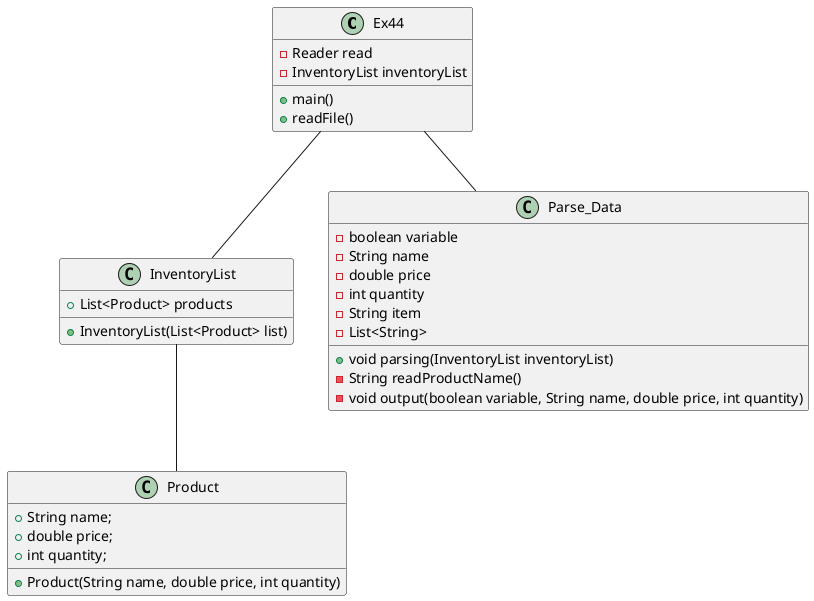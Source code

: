 @startuml
'https://plantuml.com/sequence-diagram

class Ex44{
    - Reader read
    - InventoryList inventoryList

    + main()
    + readFile()
}

class InventoryList{
    +List<Product> products

    +InventoryList(List<Product> list)
}

class Product{
    + String name;
    + double price;
    + int quantity;

    +Product(String name, double price, int quantity)
}

Class Parse_Data{
     - boolean variable
     - String name
     - double price
     - int quantity
     - String item
     - List<String>

    + void parsing(InventoryList inventoryList)
    - String readProductName()
    - void output(boolean variable, String name, double price, int quantity)
}

Ex44 -- InventoryList
Ex44 -- Parse_Data
InventoryList -- Product

@enduml